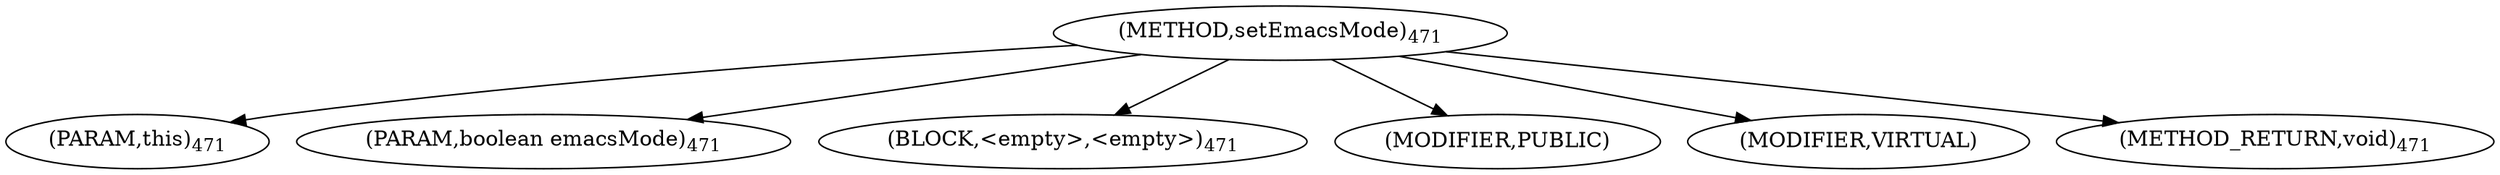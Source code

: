 digraph "setEmacsMode" {  
"1179" [label = <(METHOD,setEmacsMode)<SUB>471</SUB>> ]
"1180" [label = <(PARAM,this)<SUB>471</SUB>> ]
"1181" [label = <(PARAM,boolean emacsMode)<SUB>471</SUB>> ]
"1182" [label = <(BLOCK,&lt;empty&gt;,&lt;empty&gt;)<SUB>471</SUB>> ]
"1183" [label = <(MODIFIER,PUBLIC)> ]
"1184" [label = <(MODIFIER,VIRTUAL)> ]
"1185" [label = <(METHOD_RETURN,void)<SUB>471</SUB>> ]
  "1179" -> "1180" 
  "1179" -> "1181" 
  "1179" -> "1182" 
  "1179" -> "1183" 
  "1179" -> "1184" 
  "1179" -> "1185" 
}
